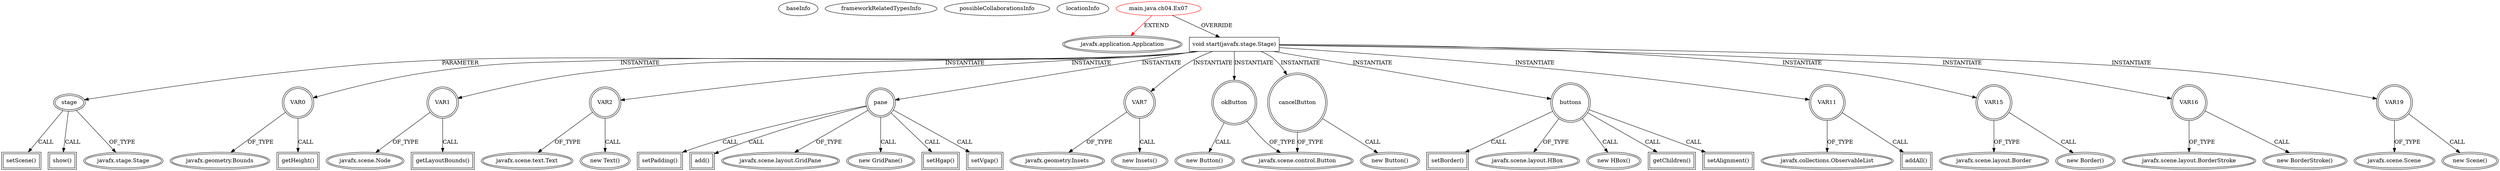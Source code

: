 digraph {
baseInfo[graphId=4439,category="extension_graph",isAnonymous=false,possibleRelation=false]
frameworkRelatedTypesInfo[0="javafx.application.Application"]
possibleCollaborationsInfo[]
locationInfo[projectName="t-kensuke-Java8",filePath="/t-kensuke-Java8/Java8-master/src/main/java/ch04/Ex07.java",contextSignature="Ex07",graphId="4439"]
0[label="main.java.ch04.Ex07",vertexType="ROOT_CLIENT_CLASS_DECLARATION",isFrameworkType=false,color=red]
1[label="javafx.application.Application",vertexType="FRAMEWORK_CLASS_TYPE",isFrameworkType=true,peripheries=2]
2[label="void start(javafx.stage.Stage)",vertexType="OVERRIDING_METHOD_DECLARATION",isFrameworkType=false,shape=box]
3[label="stage",vertexType="PARAMETER_DECLARATION",isFrameworkType=true,peripheries=2]
4[label="javafx.stage.Stage",vertexType="FRAMEWORK_CLASS_TYPE",isFrameworkType=true,peripheries=2]
5[label="VAR0",vertexType="VARIABLE_EXPRESION",isFrameworkType=true,peripheries=2,shape=circle]
7[label="javafx.geometry.Bounds",vertexType="FRAMEWORK_CLASS_TYPE",isFrameworkType=true,peripheries=2]
6[label="getHeight()",vertexType="INSIDE_CALL",isFrameworkType=true,peripheries=2,shape=box]
8[label="VAR1",vertexType="VARIABLE_EXPRESION",isFrameworkType=true,peripheries=2,shape=circle]
10[label="javafx.scene.Node",vertexType="FRAMEWORK_CLASS_TYPE",isFrameworkType=true,peripheries=2]
9[label="getLayoutBounds()",vertexType="INSIDE_CALL",isFrameworkType=true,peripheries=2,shape=box]
12[label="VAR2",vertexType="VARIABLE_EXPRESION",isFrameworkType=true,peripheries=2,shape=circle]
13[label="javafx.scene.text.Text",vertexType="FRAMEWORK_CLASS_TYPE",isFrameworkType=true,peripheries=2]
11[label="new Text()",vertexType="CONSTRUCTOR_CALL",isFrameworkType=true,peripheries=2]
15[label="pane",vertexType="VARIABLE_EXPRESION",isFrameworkType=true,peripheries=2,shape=circle]
16[label="javafx.scene.layout.GridPane",vertexType="FRAMEWORK_CLASS_TYPE",isFrameworkType=true,peripheries=2]
14[label="new GridPane()",vertexType="CONSTRUCTOR_CALL",isFrameworkType=true,peripheries=2]
18[label="setHgap()",vertexType="INSIDE_CALL",isFrameworkType=true,peripheries=2,shape=box]
20[label="setVgap()",vertexType="INSIDE_CALL",isFrameworkType=true,peripheries=2,shape=box]
22[label="setPadding()",vertexType="INSIDE_CALL",isFrameworkType=true,peripheries=2,shape=box]
24[label="VAR7",vertexType="VARIABLE_EXPRESION",isFrameworkType=true,peripheries=2,shape=circle]
25[label="javafx.geometry.Insets",vertexType="FRAMEWORK_CLASS_TYPE",isFrameworkType=true,peripheries=2]
23[label="new Insets()",vertexType="CONSTRUCTOR_CALL",isFrameworkType=true,peripheries=2]
27[label="okButton",vertexType="VARIABLE_EXPRESION",isFrameworkType=true,peripheries=2,shape=circle]
28[label="javafx.scene.control.Button",vertexType="FRAMEWORK_CLASS_TYPE",isFrameworkType=true,peripheries=2]
26[label="new Button()",vertexType="CONSTRUCTOR_CALL",isFrameworkType=true,peripheries=2]
30[label="cancelButton",vertexType="VARIABLE_EXPRESION",isFrameworkType=true,peripheries=2,shape=circle]
29[label="new Button()",vertexType="CONSTRUCTOR_CALL",isFrameworkType=true,peripheries=2]
33[label="buttons",vertexType="VARIABLE_EXPRESION",isFrameworkType=true,peripheries=2,shape=circle]
34[label="javafx.scene.layout.HBox",vertexType="FRAMEWORK_CLASS_TYPE",isFrameworkType=true,peripheries=2]
32[label="new HBox()",vertexType="CONSTRUCTOR_CALL",isFrameworkType=true,peripheries=2]
35[label="VAR11",vertexType="VARIABLE_EXPRESION",isFrameworkType=true,peripheries=2,shape=circle]
37[label="javafx.collections.ObservableList",vertexType="FRAMEWORK_INTERFACE_TYPE",isFrameworkType=true,peripheries=2]
36[label="addAll()",vertexType="INSIDE_CALL",isFrameworkType=true,peripheries=2,shape=box]
39[label="getChildren()",vertexType="INSIDE_CALL",isFrameworkType=true,peripheries=2,shape=box]
41[label="setAlignment()",vertexType="INSIDE_CALL",isFrameworkType=true,peripheries=2,shape=box]
43[label="setBorder()",vertexType="INSIDE_CALL",isFrameworkType=true,peripheries=2,shape=box]
45[label="VAR15",vertexType="VARIABLE_EXPRESION",isFrameworkType=true,peripheries=2,shape=circle]
46[label="javafx.scene.layout.Border",vertexType="FRAMEWORK_CLASS_TYPE",isFrameworkType=true,peripheries=2]
44[label="new Border()",vertexType="CONSTRUCTOR_CALL",isFrameworkType=true,peripheries=2]
48[label="VAR16",vertexType="VARIABLE_EXPRESION",isFrameworkType=true,peripheries=2,shape=circle]
49[label="javafx.scene.layout.BorderStroke",vertexType="FRAMEWORK_CLASS_TYPE",isFrameworkType=true,peripheries=2]
47[label="new BorderStroke()",vertexType="CONSTRUCTOR_CALL",isFrameworkType=true,peripheries=2]
51[label="add()",vertexType="INSIDE_CALL",isFrameworkType=true,peripheries=2,shape=box]
53[label="setScene()",vertexType="INSIDE_CALL",isFrameworkType=true,peripheries=2,shape=box]
55[label="VAR19",vertexType="VARIABLE_EXPRESION",isFrameworkType=true,peripheries=2,shape=circle]
56[label="javafx.scene.Scene",vertexType="FRAMEWORK_CLASS_TYPE",isFrameworkType=true,peripheries=2]
54[label="new Scene()",vertexType="CONSTRUCTOR_CALL",isFrameworkType=true,peripheries=2]
58[label="show()",vertexType="INSIDE_CALL",isFrameworkType=true,peripheries=2,shape=box]
0->1[label="EXTEND",color=red]
0->2[label="OVERRIDE"]
3->4[label="OF_TYPE"]
2->3[label="PARAMETER"]
2->5[label="INSTANTIATE"]
5->7[label="OF_TYPE"]
5->6[label="CALL"]
2->8[label="INSTANTIATE"]
8->10[label="OF_TYPE"]
8->9[label="CALL"]
2->12[label="INSTANTIATE"]
12->13[label="OF_TYPE"]
12->11[label="CALL"]
2->15[label="INSTANTIATE"]
15->16[label="OF_TYPE"]
15->14[label="CALL"]
15->18[label="CALL"]
15->20[label="CALL"]
15->22[label="CALL"]
2->24[label="INSTANTIATE"]
24->25[label="OF_TYPE"]
24->23[label="CALL"]
2->27[label="INSTANTIATE"]
27->28[label="OF_TYPE"]
27->26[label="CALL"]
2->30[label="INSTANTIATE"]
30->28[label="OF_TYPE"]
30->29[label="CALL"]
2->33[label="INSTANTIATE"]
33->34[label="OF_TYPE"]
33->32[label="CALL"]
2->35[label="INSTANTIATE"]
35->37[label="OF_TYPE"]
35->36[label="CALL"]
33->39[label="CALL"]
33->41[label="CALL"]
33->43[label="CALL"]
2->45[label="INSTANTIATE"]
45->46[label="OF_TYPE"]
45->44[label="CALL"]
2->48[label="INSTANTIATE"]
48->49[label="OF_TYPE"]
48->47[label="CALL"]
15->51[label="CALL"]
3->53[label="CALL"]
2->55[label="INSTANTIATE"]
55->56[label="OF_TYPE"]
55->54[label="CALL"]
3->58[label="CALL"]
}
